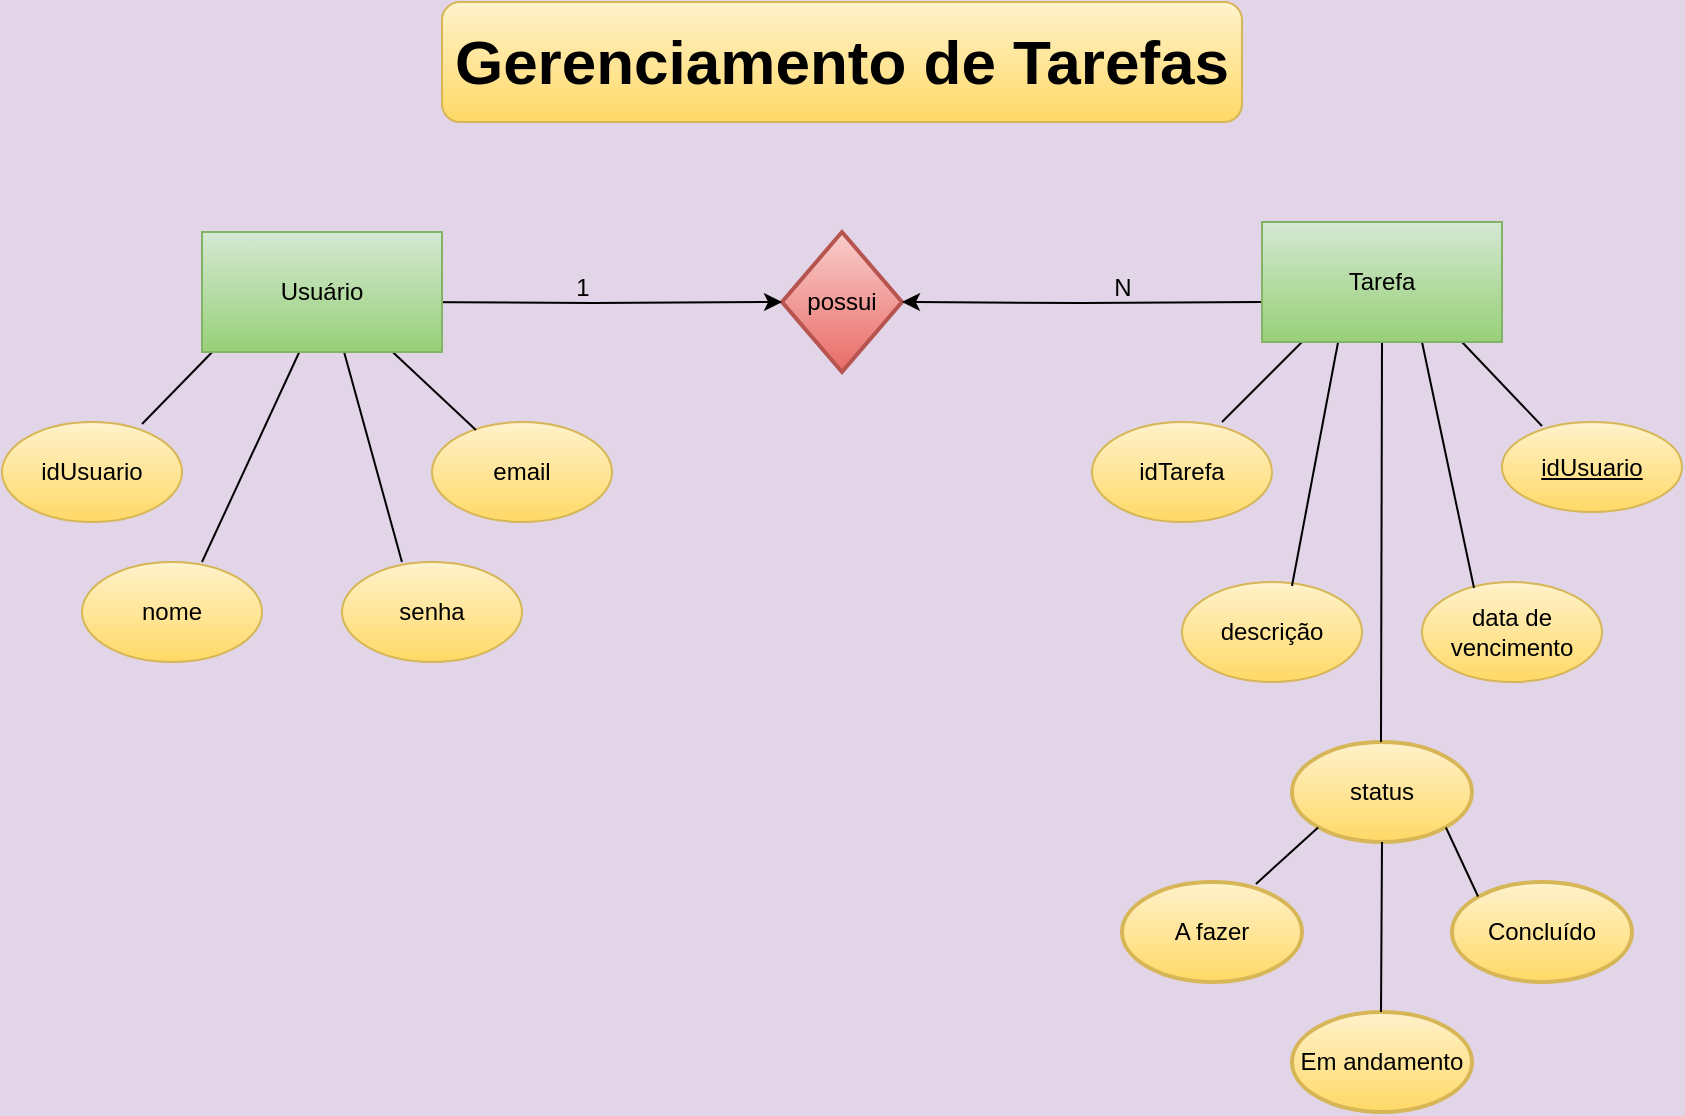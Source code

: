 <mxfile version="23.1.7" type="device">
  <diagram name="Página-1" id="GV3RFwnHuFD10DOOWakn">
    <mxGraphModel dx="864" dy="492" grid="1" gridSize="10" guides="1" tooltips="1" connect="1" arrows="1" fold="1" page="1" pageScale="1" pageWidth="827" pageHeight="1169" background="#E1D5E7" math="0" shadow="0">
      <root>
        <mxCell id="0" />
        <mxCell id="1" parent="0" />
        <mxCell id="DwoN2AyIk6z6AsqAFvHY-1" value="&lt;font style=&quot;font-size: 31px;&quot;&gt;&lt;b&gt;Gerenciamento de Tarefas&lt;/b&gt;&lt;/font&gt;" style="rounded=1;whiteSpace=wrap;html=1;fillColor=#fff2cc;strokeColor=#d6b656;gradientColor=#ffd966;" vertex="1" parent="1">
          <mxGeometry x="260" y="30" width="400" height="60" as="geometry" />
        </mxCell>
        <mxCell id="DwoN2AyIk6z6AsqAFvHY-8" value="possui" style="strokeWidth=2;html=1;shape=mxgraph.flowchart.decision;whiteSpace=wrap;fillColor=#f8cecc;strokeColor=#b85450;gradientColor=#ea6b66;" vertex="1" parent="1">
          <mxGeometry x="430" y="145" width="60" height="70" as="geometry" />
        </mxCell>
        <mxCell id="DwoN2AyIk6z6AsqAFvHY-9" style="edgeStyle=orthogonalEdgeStyle;rounded=0;orthogonalLoop=1;jettySize=auto;html=1;exitX=1;exitY=0.5;exitDx=0;exitDy=0;exitPerimeter=0;entryX=0;entryY=0.5;entryDx=0;entryDy=0;entryPerimeter=0;" edge="1" parent="1" target="DwoN2AyIk6z6AsqAFvHY-8">
          <mxGeometry relative="1" as="geometry">
            <mxPoint x="240" y="180" as="sourcePoint" />
          </mxGeometry>
        </mxCell>
        <mxCell id="DwoN2AyIk6z6AsqAFvHY-10" style="edgeStyle=orthogonalEdgeStyle;rounded=0;orthogonalLoop=1;jettySize=auto;html=1;entryX=1;entryY=0.5;entryDx=0;entryDy=0;entryPerimeter=0;" edge="1" parent="1" target="DwoN2AyIk6z6AsqAFvHY-8">
          <mxGeometry relative="1" as="geometry">
            <mxPoint x="670" y="180" as="sourcePoint" />
          </mxGeometry>
        </mxCell>
        <mxCell id="DwoN2AyIk6z6AsqAFvHY-11" value="1" style="text;html=1;align=center;verticalAlign=middle;resizable=0;points=[];autosize=1;strokeColor=none;fillColor=none;" vertex="1" parent="1">
          <mxGeometry x="315" y="158" width="30" height="30" as="geometry" />
        </mxCell>
        <mxCell id="DwoN2AyIk6z6AsqAFvHY-12" value="N" style="text;html=1;align=center;verticalAlign=middle;resizable=0;points=[];autosize=1;strokeColor=none;fillColor=none;" vertex="1" parent="1">
          <mxGeometry x="585" y="158" width="30" height="30" as="geometry" />
        </mxCell>
        <mxCell id="DwoN2AyIk6z6AsqAFvHY-13" value="idUsuario" style="ellipse;whiteSpace=wrap;html=1;fillColor=#fff2cc;strokeColor=#d6b656;gradientColor=#ffd966;" vertex="1" parent="1">
          <mxGeometry x="40" y="240" width="90" height="50" as="geometry" />
        </mxCell>
        <mxCell id="DwoN2AyIk6z6AsqAFvHY-17" style="edgeStyle=orthogonalEdgeStyle;rounded=0;orthogonalLoop=1;jettySize=auto;html=1;exitX=0.5;exitY=1;exitDx=0;exitDy=0;" edge="1" parent="1">
          <mxGeometry relative="1" as="geometry">
            <mxPoint x="230" y="280" as="sourcePoint" />
            <mxPoint x="230" y="280" as="targetPoint" />
          </mxGeometry>
        </mxCell>
        <mxCell id="DwoN2AyIk6z6AsqAFvHY-18" value="senha" style="ellipse;whiteSpace=wrap;html=1;fillColor=#fff2cc;strokeColor=#d6b656;gradientColor=#ffd966;" vertex="1" parent="1">
          <mxGeometry x="210" y="310" width="90" height="50" as="geometry" />
        </mxCell>
        <mxCell id="DwoN2AyIk6z6AsqAFvHY-19" value="email" style="ellipse;whiteSpace=wrap;html=1;fillColor=#fff2cc;strokeColor=#d6b656;gradientColor=#ffd966;" vertex="1" parent="1">
          <mxGeometry x="255" y="240" width="90" height="50" as="geometry" />
        </mxCell>
        <mxCell id="DwoN2AyIk6z6AsqAFvHY-20" value="idTarefa" style="ellipse;whiteSpace=wrap;html=1;fillColor=#fff2cc;strokeColor=#d6b656;gradientColor=#ffd966;" vertex="1" parent="1">
          <mxGeometry x="585" y="240" width="90" height="50" as="geometry" />
        </mxCell>
        <mxCell id="DwoN2AyIk6z6AsqAFvHY-21" value="descrição" style="ellipse;whiteSpace=wrap;html=1;fillColor=#fff2cc;strokeColor=#d6b656;gradientColor=#ffd966;" vertex="1" parent="1">
          <mxGeometry x="630" y="320" width="90" height="50" as="geometry" />
        </mxCell>
        <mxCell id="DwoN2AyIk6z6AsqAFvHY-23" value="data de vencimento" style="ellipse;whiteSpace=wrap;html=1;fillColor=#fff2cc;strokeColor=#d6b656;gradientColor=#ffd966;" vertex="1" parent="1">
          <mxGeometry x="750" y="320" width="90" height="50" as="geometry" />
        </mxCell>
        <mxCell id="DwoN2AyIk6z6AsqAFvHY-24" value="" style="endArrow=none;html=1;rounded=0;exitX=0.778;exitY=0.02;exitDx=0;exitDy=0;exitPerimeter=0;" edge="1" parent="1" source="DwoN2AyIk6z6AsqAFvHY-13">
          <mxGeometry width="50" height="50" relative="1" as="geometry">
            <mxPoint x="110" y="240" as="sourcePoint" />
            <mxPoint x="150" y="200" as="targetPoint" />
          </mxGeometry>
        </mxCell>
        <mxCell id="DwoN2AyIk6z6AsqAFvHY-27" value="" style="endArrow=none;html=1;rounded=0;exitX=0.333;exitY=0;exitDx=0;exitDy=0;exitPerimeter=0;entryX=0.592;entryY=1;entryDx=0;entryDy=0;entryPerimeter=0;" edge="1" parent="1" source="DwoN2AyIk6z6AsqAFvHY-18" target="DwoN2AyIk6z6AsqAFvHY-59">
          <mxGeometry width="50" height="50" relative="1" as="geometry">
            <mxPoint x="195" y="290" as="sourcePoint" />
            <mxPoint x="206" y="210" as="targetPoint" />
            <Array as="points" />
          </mxGeometry>
        </mxCell>
        <mxCell id="DwoN2AyIk6z6AsqAFvHY-31" value="" style="endArrow=none;html=1;rounded=0;exitX=0.244;exitY=0.08;exitDx=0;exitDy=0;exitPerimeter=0;" edge="1" parent="1" source="DwoN2AyIk6z6AsqAFvHY-19">
          <mxGeometry width="50" height="50" relative="1" as="geometry">
            <mxPoint x="259" y="241" as="sourcePoint" />
            <mxPoint x="230" y="200" as="targetPoint" />
          </mxGeometry>
        </mxCell>
        <mxCell id="DwoN2AyIk6z6AsqAFvHY-34" value="idUsuario" style="ellipse;whiteSpace=wrap;html=1;align=center;fontStyle=4;fillColor=#fff2cc;strokeColor=#d6b656;gradientColor=#ffd966;" vertex="1" parent="1">
          <mxGeometry x="790" y="240" width="90" height="45" as="geometry" />
        </mxCell>
        <mxCell id="DwoN2AyIk6z6AsqAFvHY-35" value="" style="endArrow=none;html=1;rounded=0;entryX=0.317;entryY=1;entryDx=0;entryDy=0;exitX=0.611;exitY=0.04;exitDx=0;exitDy=0;exitPerimeter=0;entryPerimeter=0;" edge="1" parent="1" source="DwoN2AyIk6z6AsqAFvHY-21" target="DwoN2AyIk6z6AsqAFvHY-60">
          <mxGeometry width="50" height="50" relative="1" as="geometry">
            <mxPoint x="690" y="300" as="sourcePoint" />
            <mxPoint x="713" y="210" as="targetPoint" />
          </mxGeometry>
        </mxCell>
        <mxCell id="DwoN2AyIk6z6AsqAFvHY-36" value="" style="endArrow=none;html=1;rounded=0;" edge="1" parent="1">
          <mxGeometry width="50" height="50" relative="1" as="geometry">
            <mxPoint x="650" y="240" as="sourcePoint" />
            <mxPoint x="690" y="200" as="targetPoint" />
          </mxGeometry>
        </mxCell>
        <mxCell id="DwoN2AyIk6z6AsqAFvHY-38" value="" style="endArrow=none;html=1;rounded=0;exitX=0.289;exitY=0.06;exitDx=0;exitDy=0;exitPerimeter=0;" edge="1" parent="1" source="DwoN2AyIk6z6AsqAFvHY-23">
          <mxGeometry width="50" height="50" relative="1" as="geometry">
            <mxPoint x="720" y="285" as="sourcePoint" />
            <mxPoint x="750" y="200" as="targetPoint" />
            <Array as="points" />
          </mxGeometry>
        </mxCell>
        <mxCell id="DwoN2AyIk6z6AsqAFvHY-41" value="" style="endArrow=none;html=1;rounded=0;exitX=0.222;exitY=0.044;exitDx=0;exitDy=0;exitPerimeter=0;" edge="1" parent="1" source="DwoN2AyIk6z6AsqAFvHY-34">
          <mxGeometry width="50" height="50" relative="1" as="geometry">
            <mxPoint x="820" y="260" as="sourcePoint" />
            <mxPoint x="770" y="200" as="targetPoint" />
          </mxGeometry>
        </mxCell>
        <mxCell id="DwoN2AyIk6z6AsqAFvHY-42" value="status" style="strokeWidth=2;html=1;shape=mxgraph.flowchart.start_1;whiteSpace=wrap;fillColor=#fff2cc;strokeColor=#d6b656;gradientColor=#ffd966;" vertex="1" parent="1">
          <mxGeometry x="685" y="400" width="90" height="50" as="geometry" />
        </mxCell>
        <mxCell id="DwoN2AyIk6z6AsqAFvHY-45" value="" style="endArrow=none;html=1;rounded=0;entryX=0.5;entryY=1;entryDx=0;entryDy=0;" edge="1" parent="1" target="DwoN2AyIk6z6AsqAFvHY-60">
          <mxGeometry width="50" height="50" relative="1" as="geometry">
            <mxPoint x="729.5" y="400" as="sourcePoint" />
            <mxPoint x="730" y="210" as="targetPoint" />
          </mxGeometry>
        </mxCell>
        <mxCell id="DwoN2AyIk6z6AsqAFvHY-47" value="A fazer" style="strokeWidth=2;html=1;shape=mxgraph.flowchart.start_1;whiteSpace=wrap;fillColor=#fff2cc;strokeColor=#d6b656;gradientColor=#ffd966;" vertex="1" parent="1">
          <mxGeometry x="600" y="470" width="90" height="50" as="geometry" />
        </mxCell>
        <mxCell id="DwoN2AyIk6z6AsqAFvHY-48" value="Em andamento" style="strokeWidth=2;html=1;shape=mxgraph.flowchart.start_1;whiteSpace=wrap;fillColor=#fff2cc;strokeColor=#d6b656;gradientColor=#ffd966;" vertex="1" parent="1">
          <mxGeometry x="685" y="535" width="90" height="50" as="geometry" />
        </mxCell>
        <mxCell id="DwoN2AyIk6z6AsqAFvHY-49" value="Concluído" style="strokeWidth=2;html=1;shape=mxgraph.flowchart.start_1;whiteSpace=wrap;fillColor=#fff2cc;strokeColor=#d6b656;gradientColor=#ffd966;" vertex="1" parent="1">
          <mxGeometry x="765" y="470" width="90" height="50" as="geometry" />
        </mxCell>
        <mxCell id="DwoN2AyIk6z6AsqAFvHY-50" value="" style="endArrow=none;html=1;rounded=0;entryX=0.145;entryY=0.855;entryDx=0;entryDy=0;entryPerimeter=0;exitX=0.744;exitY=0.02;exitDx=0;exitDy=0;exitPerimeter=0;" edge="1" parent="1" source="DwoN2AyIk6z6AsqAFvHY-47" target="DwoN2AyIk6z6AsqAFvHY-42">
          <mxGeometry width="50" height="50" relative="1" as="geometry">
            <mxPoint x="670" y="470" as="sourcePoint" />
            <mxPoint x="700" y="440" as="targetPoint" />
          </mxGeometry>
        </mxCell>
        <mxCell id="DwoN2AyIk6z6AsqAFvHY-54" value="" style="endArrow=none;html=1;rounded=0;exitX=0.145;exitY=0.145;exitDx=0;exitDy=0;exitPerimeter=0;entryX=0.855;entryY=0.855;entryDx=0;entryDy=0;entryPerimeter=0;" edge="1" parent="1" source="DwoN2AyIk6z6AsqAFvHY-49" target="DwoN2AyIk6z6AsqAFvHY-42">
          <mxGeometry width="50" height="50" relative="1" as="geometry">
            <mxPoint x="810" y="490" as="sourcePoint" />
            <mxPoint x="770" y="450" as="targetPoint" />
          </mxGeometry>
        </mxCell>
        <mxCell id="DwoN2AyIk6z6AsqAFvHY-56" value="" style="endArrow=none;html=1;rounded=0;entryX=0.5;entryY=1;entryDx=0;entryDy=0;entryPerimeter=0;" edge="1" parent="1" target="DwoN2AyIk6z6AsqAFvHY-42">
          <mxGeometry width="50" height="50" relative="1" as="geometry">
            <mxPoint x="729.5" y="535" as="sourcePoint" />
            <mxPoint x="729.5" y="465" as="targetPoint" />
          </mxGeometry>
        </mxCell>
        <mxCell id="DwoN2AyIk6z6AsqAFvHY-57" value="nome" style="ellipse;whiteSpace=wrap;html=1;fillColor=#fff2cc;strokeColor=#d6b656;gradientColor=#ffd966;" vertex="1" parent="1">
          <mxGeometry x="80" y="310" width="90" height="50" as="geometry" />
        </mxCell>
        <mxCell id="DwoN2AyIk6z6AsqAFvHY-58" value="" style="endArrow=none;html=1;rounded=0;entryX=0.417;entryY=0.95;entryDx=0;entryDy=0;entryPerimeter=0;" edge="1" parent="1" target="DwoN2AyIk6z6AsqAFvHY-59">
          <mxGeometry width="50" height="50" relative="1" as="geometry">
            <mxPoint x="140" y="310" as="sourcePoint" />
            <mxPoint x="180" y="210" as="targetPoint" />
          </mxGeometry>
        </mxCell>
        <mxCell id="DwoN2AyIk6z6AsqAFvHY-59" value="Usuário" style="rounded=0;whiteSpace=wrap;html=1;fillColor=#d5e8d4;strokeColor=#82b366;gradientColor=#97d077;" vertex="1" parent="1">
          <mxGeometry x="140" y="145" width="120" height="60" as="geometry" />
        </mxCell>
        <mxCell id="DwoN2AyIk6z6AsqAFvHY-60" value="Tarefa" style="rounded=0;whiteSpace=wrap;html=1;fillColor=#d5e8d4;strokeColor=#82b366;gradientColor=#97d077;" vertex="1" parent="1">
          <mxGeometry x="670" y="140" width="120" height="60" as="geometry" />
        </mxCell>
      </root>
    </mxGraphModel>
  </diagram>
</mxfile>

